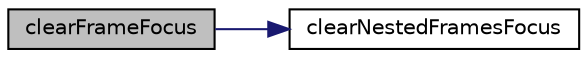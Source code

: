 digraph "clearFrameFocus"
{
  edge [fontname="Helvetica",fontsize="10",labelfontname="Helvetica",labelfontsize="10"];
  node [fontname="Helvetica",fontsize="10",shape=record];
  rankdir="LR";
  Node1 [label="clearFrameFocus",height=0.2,width=0.4,color="black", fillcolor="grey75", style="filled" fontcolor="black"];
  Node1 -> Node2 [color="midnightblue",fontsize="10",style="solid",fontname="Helvetica"];
  Node2 [label="clearNestedFramesFocus",height=0.2,width=0.4,color="black", fillcolor="white", style="filled",URL="$class_simple_frameset.html#a9793564af9a05f99a26f5fa557fc7b5c"];
}
